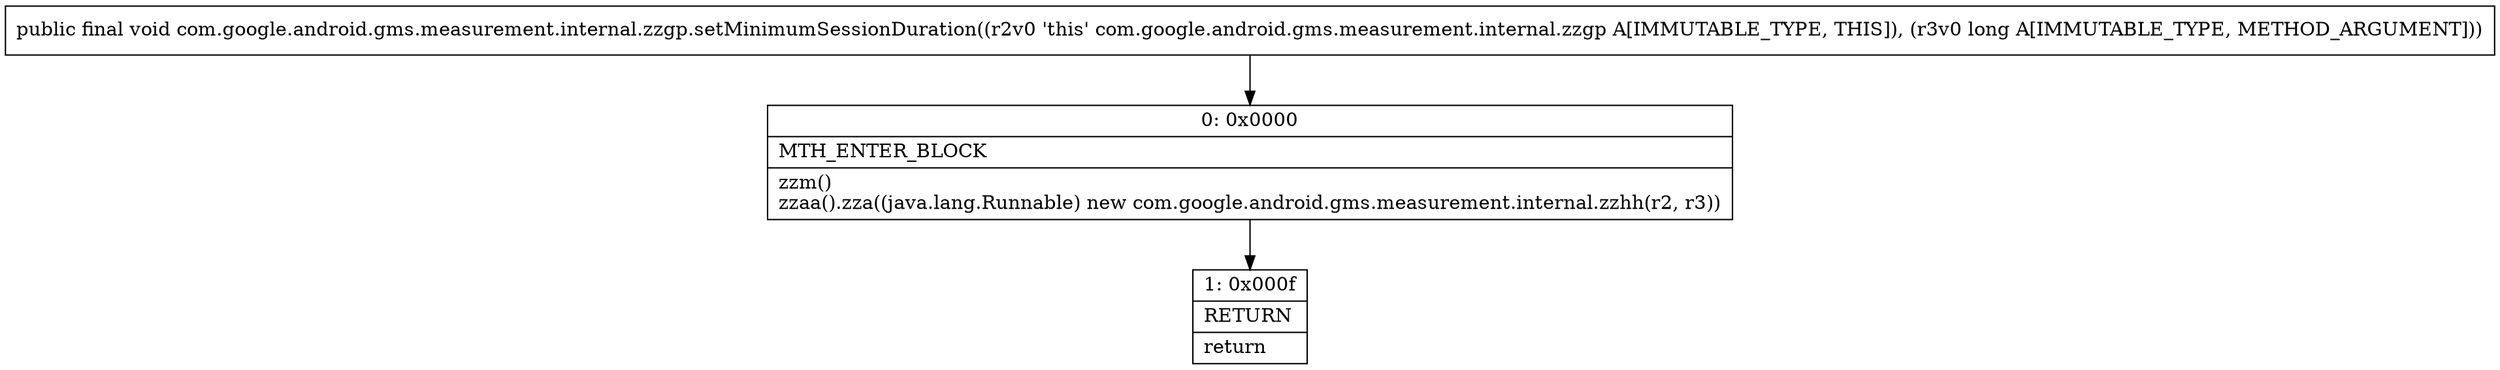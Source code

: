 digraph "CFG forcom.google.android.gms.measurement.internal.zzgp.setMinimumSessionDuration(J)V" {
Node_0 [shape=record,label="{0\:\ 0x0000|MTH_ENTER_BLOCK\l|zzm()\lzzaa().zza((java.lang.Runnable) new com.google.android.gms.measurement.internal.zzhh(r2, r3))\l}"];
Node_1 [shape=record,label="{1\:\ 0x000f|RETURN\l|return\l}"];
MethodNode[shape=record,label="{public final void com.google.android.gms.measurement.internal.zzgp.setMinimumSessionDuration((r2v0 'this' com.google.android.gms.measurement.internal.zzgp A[IMMUTABLE_TYPE, THIS]), (r3v0 long A[IMMUTABLE_TYPE, METHOD_ARGUMENT])) }"];
MethodNode -> Node_0;
Node_0 -> Node_1;
}

